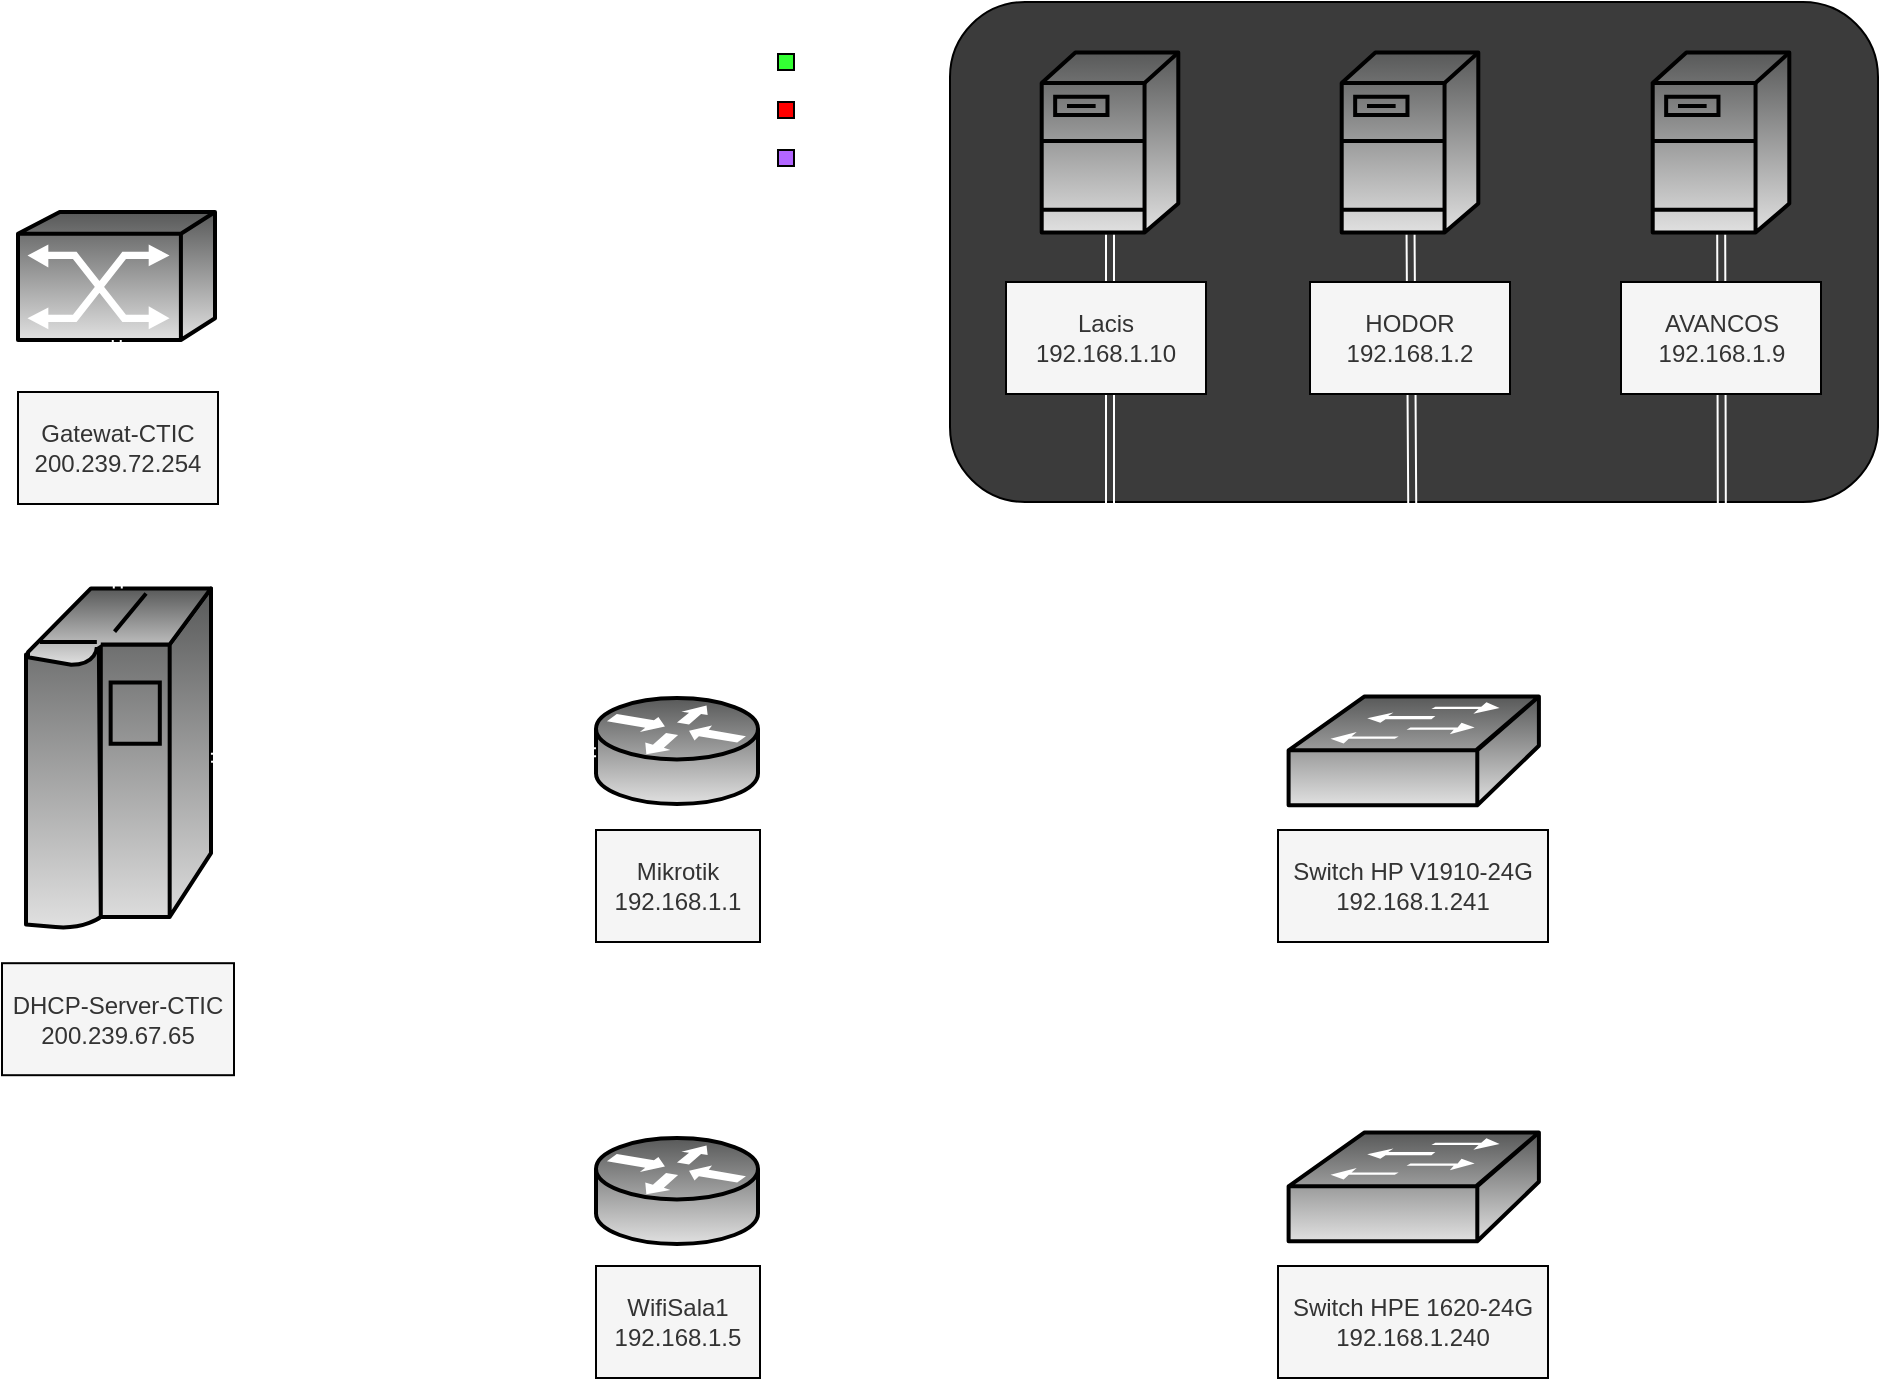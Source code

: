 <mxfile version="26.0.11">
  <diagram name="Página-1" id="QxZHuA9BTodlCsACra_R">
    <mxGraphModel dx="1386" dy="611" grid="1" gridSize="2" guides="0" tooltips="1" connect="0" arrows="0" fold="1" page="0" pageScale="1" pageWidth="827" pageHeight="1169" math="0" shadow="0">
      <root>
        <mxCell id="0" />
        <mxCell id="1" parent="0" />
        <mxCell id="b8C02gfYpQdLl2ePiPMn-4" value="" style="rounded=1;whiteSpace=wrap;html=1;fillStyle=solid;fillColor=#3B3B3B;strokeColor=#000000;" parent="1" vertex="1">
          <mxGeometry x="278" y="110" width="464" height="250" as="geometry" />
        </mxCell>
        <mxCell id="SeEwRvXVfDvZCTH5SMne-9" value="" style="endArrow=classic;startArrow=classic;html=1;rounded=0;strokeColor=#FFFFFF;shape=link;" parent="1" source="SeEwRvXVfDvZCTH5SMne-8" target="SeEwRvXVfDvZCTH5SMne-1" edge="1">
          <mxGeometry width="50" height="50" relative="1" as="geometry">
            <mxPoint x="194" y="782" as="sourcePoint" />
            <mxPoint x="244" y="732" as="targetPoint" />
          </mxGeometry>
        </mxCell>
        <mxCell id="SeEwRvXVfDvZCTH5SMne-14" value="" style="endArrow=classic;startArrow=classic;html=1;rounded=0;strokeColor=#FFFFFF;shape=link;" parent="1" source="p4GV2qHJiXl9e6osWFzK-20" target="p4GV2qHJiXl9e6osWFzK-28" edge="1">
          <mxGeometry width="50" height="50" relative="1" as="geometry">
            <mxPoint x="130" y="398" as="sourcePoint" />
            <mxPoint x="412" y="490" as="targetPoint" />
          </mxGeometry>
        </mxCell>
        <mxCell id="SeEwRvXVfDvZCTH5SMne-12" value="" style="endArrow=classic;startArrow=classic;html=1;rounded=0;exitX=0.805;exitY=0.014;exitDx=0;exitDy=0;exitPerimeter=0;strokeColor=#FFFFFF;shape=link;" parent="1" target="p4GV2qHJiXl9e6osWFzK-17" edge="1">
          <mxGeometry width="50" height="50" relative="1" as="geometry">
            <mxPoint x="528.046" y="456.992" as="sourcePoint" />
            <mxPoint x="642.839" y="225.27" as="targetPoint" />
            <Array as="points">
              <mxPoint x="528" y="400" />
              <mxPoint x="664" y="400" />
            </Array>
          </mxGeometry>
        </mxCell>
        <mxCell id="SeEwRvXVfDvZCTH5SMne-13" value="" style="endArrow=classic;startArrow=classic;html=1;rounded=0;exitX=0.341;exitY=-0.023;exitDx=0;exitDy=0;exitPerimeter=0;strokeColor=#FFFFFF;shape=link;" parent="1" target="p4GV2qHJiXl9e6osWFzK-13" edge="1">
          <mxGeometry width="50" height="50" relative="1" as="geometry">
            <mxPoint x="489.976" y="456.979" as="sourcePoint" />
            <mxPoint x="358" y="376" as="targetPoint" />
            <Array as="points">
              <mxPoint x="490" y="400" />
              <mxPoint x="358" y="400" />
            </Array>
          </mxGeometry>
        </mxCell>
        <mxCell id="SeEwRvXVfDvZCTH5SMne-10" value="" style="endArrow=classic;startArrow=classic;html=1;rounded=0;strokeColor=#FFFFFF;shape=link;" parent="1" source="p4GV2qHJiXl9e6osWFzK-28" target="p4GV2qHJiXl9e6osWFzK-5" edge="1">
          <mxGeometry width="50" height="50" relative="1" as="geometry">
            <mxPoint x="512" y="440" as="sourcePoint" />
            <mxPoint x="562" y="390" as="targetPoint" />
          </mxGeometry>
        </mxCell>
        <mxCell id="SeEwRvXVfDvZCTH5SMne-3" value="" style="endArrow=classic;startArrow=classic;html=1;rounded=0;strokeColor=#FFFFFF;shape=link;" parent="1" source="SeEwRvXVfDvZCTH5SMne-1" target="p4GV2qHJiXl9e6osWFzK-28" edge="1">
          <mxGeometry width="50" height="50" relative="1" as="geometry">
            <mxPoint x="490" y="646" as="sourcePoint" />
            <mxPoint x="540" y="596" as="targetPoint" />
          </mxGeometry>
        </mxCell>
        <mxCell id="p4GV2qHJiXl9e6osWFzK-28" value="" style="shape=mxgraph.cisco.switches.workgroup_switch;sketch=0;html=1;pointerEvents=1;dashed=0;fillColor=#585959;strokeColor=#000000;strokeWidth=2;verticalLabelPosition=bottom;verticalAlign=top;align=center;outlineConnect=0;gradientColor=#E0E0E0;fontColor=#FFFFFF;" parent="1" vertex="1">
          <mxGeometry x="447.3" y="457.23" width="125.15" height="54.4" as="geometry" />
        </mxCell>
        <mxCell id="p4GV2qHJiXl9e6osWFzK-27" value="" style="shape=mxgraph.cisco.switches.atm_switch;sketch=0;html=1;pointerEvents=1;dashed=0;fillColor=#585959;strokeColor=#000000;strokeWidth=2;verticalLabelPosition=bottom;verticalAlign=top;align=center;outlineConnect=0;gradientColor=#E0E0E0;" parent="1" vertex="1">
          <mxGeometry x="-188" y="215" width="98.5" height="64" as="geometry" />
        </mxCell>
        <mxCell id="p4GV2qHJiXl9e6osWFzK-21" value="" style="shape=mxgraph.cisco.computers_and_peripherals.ibm_mainframe;sketch=0;html=1;pointerEvents=1;dashed=0;fillColor=#585959;strokeColor=#000000;strokeWidth=2;verticalLabelPosition=bottom;verticalAlign=top;align=center;outlineConnect=0;gradientColor=#E0E0E0;" parent="1" vertex="1">
          <mxGeometry x="-184" y="403.2" width="92.5" height="170.6" as="geometry" />
        </mxCell>
        <mxCell id="p4GV2qHJiXl9e6osWFzK-17" value="" style="shape=mxgraph.cisco.servers.fileserver;html=1;pointerEvents=1;strokeWidth=2;verticalLabelPosition=bottom;verticalAlign=top;align=center;outlineConnect=0;fillColor=#585959;strokeColor=#000000;fillStyle=auto;gradientColor=#E0E0E0;perimeterSpacing=1;shadow=0;gradientDirection=south;" parent="1" vertex="1">
          <mxGeometry x="629.35" y="135.27" width="68.3" height="90" as="geometry" />
        </mxCell>
        <mxCell id="p4GV2qHJiXl9e6osWFzK-13" value="" style="shape=mxgraph.cisco.servers.fileserver;html=1;pointerEvents=1;strokeWidth=2;verticalLabelPosition=bottom;verticalAlign=top;align=center;outlineConnect=0;fillColor=#585959;strokeColor=#000000;fillStyle=auto;gradientColor=#E0E0E0;perimeterSpacing=1;shadow=0;gradientDirection=south;" parent="1" vertex="1">
          <mxGeometry x="323.85" y="135.27" width="68.3" height="90" as="geometry" />
        </mxCell>
        <mxCell id="gzpW1YzoJddCeBnZML00-3" style="rounded=0;orthogonalLoop=1;jettySize=auto;html=1;startArrow=classic;startFill=1;strokeColor=#FFFFFF;shape=link;" parent="1" source="p4GV2qHJiXl9e6osWFzK-21" target="p4GV2qHJiXl9e6osWFzK-27" edge="1">
          <mxGeometry relative="1" as="geometry">
            <mxPoint x="-137.813" y="395" as="sourcePoint" />
            <mxPoint x="-137.584" y="285" as="targetPoint" />
          </mxGeometry>
        </mxCell>
        <mxCell id="gzpW1YzoJddCeBnZML00-4" value="&lt;div&gt;Gatewat-CTIC&lt;/div&gt;200.239.72.254" style="text;html=1;align=center;verticalAlign=middle;whiteSpace=wrap;rounded=0;fillColor=#f5f5f5;fontColor=#333333;strokeColor=#000000;fillStyle=solid;shadow=0;" parent="1" vertex="1">
          <mxGeometry x="-188" y="305" width="100" height="56" as="geometry" />
        </mxCell>
        <mxCell id="gzpW1YzoJddCeBnZML00-5" value="&lt;div&gt;DHCP-Server-CTIC&lt;br&gt;&lt;/div&gt;200.239.67.65" style="text;html=1;align=center;verticalAlign=middle;whiteSpace=wrap;rounded=0;fillColor=#f5f5f5;fontColor=#333333;strokeColor=#000000;fillStyle=solid;shadow=0;" parent="1" vertex="1">
          <mxGeometry x="-196" y="590.6" width="116" height="56" as="geometry" />
        </mxCell>
        <mxCell id="gzpW1YzoJddCeBnZML00-6" value="&lt;div&gt;Mikrotik&lt;/div&gt;&lt;div&gt;192.168.1.1&lt;/div&gt;" style="text;html=1;align=center;verticalAlign=middle;whiteSpace=wrap;rounded=0;fillColor=#f5f5f5;fontColor=#333333;strokeColor=#000000;fillStyle=solid;shadow=0;" parent="1" vertex="1">
          <mxGeometry x="101" y="524" width="82" height="56" as="geometry" />
        </mxCell>
        <mxCell id="gzpW1YzoJddCeBnZML00-19" value="&lt;div&gt;Lacis&lt;br&gt;&lt;/div&gt;&lt;div&gt;192.168.1.10&lt;/div&gt;" style="text;html=1;align=center;verticalAlign=middle;whiteSpace=wrap;rounded=0;fillColor=#f5f5f5;fontColor=#333333;strokeColor=#000000;fillStyle=solid;shadow=0;" parent="1" vertex="1">
          <mxGeometry x="306" y="250" width="100" height="56" as="geometry" />
        </mxCell>
        <mxCell id="gzpW1YzoJddCeBnZML00-20" value="&lt;div&gt;HODOR&lt;br&gt;&lt;/div&gt;&lt;div&gt;192.168.1.2&lt;/div&gt;" style="text;html=1;align=center;verticalAlign=middle;whiteSpace=wrap;rounded=0;fillColor=#f5f5f5;fontColor=#333333;strokeColor=#000000;fillStyle=solid;shadow=0;" parent="1" vertex="1">
          <mxGeometry x="458" y="250" width="100" height="56" as="geometry" />
        </mxCell>
        <mxCell id="gzpW1YzoJddCeBnZML00-21" value="&lt;div&gt;AVANCOS&lt;/div&gt;&lt;div&gt;192.168.1.9&lt;br&gt;&lt;/div&gt;" style="text;html=1;align=center;verticalAlign=middle;whiteSpace=wrap;rounded=0;fillColor=#f5f5f5;fontColor=#333333;strokeColor=#000000;fillStyle=solid;shadow=0;" parent="1" vertex="1">
          <mxGeometry x="613.5" y="250" width="100" height="56" as="geometry" />
        </mxCell>
        <mxCell id="gzpW1YzoJddCeBnZML00-31" value="&lt;div&gt;Switch HP V1910-24G&lt;br&gt;&lt;/div&gt;&lt;div&gt;192.168.1.241&lt;/div&gt;" style="text;html=1;align=center;verticalAlign=middle;whiteSpace=wrap;rounded=0;fillColor=#f5f5f5;fontColor=#333333;strokeColor=#000000;fillStyle=solid;shadow=0;" parent="1" vertex="1">
          <mxGeometry x="442" y="524" width="135" height="56" as="geometry" />
        </mxCell>
        <mxCell id="p4GV2qHJiXl9e6osWFzK-5" value="" style="shape=mxgraph.cisco.servers.fileserver;html=1;pointerEvents=1;strokeWidth=2;verticalLabelPosition=bottom;verticalAlign=top;align=center;outlineConnect=0;fillColor=#585959;strokeColor=#000000;fillStyle=auto;gradientColor=#E0E0E0;perimeterSpacing=1;shadow=0;gradientDirection=south;" parent="1" vertex="1">
          <mxGeometry x="473.85" y="135.27" width="68.3" height="90" as="geometry" />
        </mxCell>
        <mxCell id="p4GV2qHJiXl9e6osWFzK-20" value="" style="shape=mxgraph.cisco.routers.router;sketch=0;html=1;pointerEvents=1;dashed=0;fillColor=#585959;strokeColor=#000000;strokeWidth=2;verticalLabelPosition=bottom;verticalAlign=top;align=center;outlineConnect=0;gradientColor=#E0E0E0;gradientDirection=south;" parent="1" vertex="1">
          <mxGeometry x="101" y="458" width="81" height="53" as="geometry" />
        </mxCell>
        <mxCell id="b8C02gfYpQdLl2ePiPMn-6" value="" style="rounded=0;whiteSpace=wrap;html=1;fillColor=#33FF33;strokeColor=default;" parent="1" vertex="1">
          <mxGeometry x="192" y="136" width="8" height="8" as="geometry" />
        </mxCell>
        <mxCell id="b8C02gfYpQdLl2ePiPMn-7" value="Server Up" style="text;html=1;align=left;verticalAlign=middle;whiteSpace=wrap;rounded=0;fontSize=8;fontStyle=1;fontColor=#FFFFFF;strokeColor=none;" parent="1" vertex="1">
          <mxGeometry x="201.3" y="126" width="83.7" height="30" as="geometry" />
        </mxCell>
        <mxCell id="b8C02gfYpQdLl2ePiPMn-8" value="" style="rounded=0;whiteSpace=wrap;html=1;fillColor=#FF0000;strokeColor=default;fillStyle=solid;gradientColor=none;" parent="1" vertex="1">
          <mxGeometry x="192" y="160" width="8" height="8" as="geometry" />
        </mxCell>
        <mxCell id="b8C02gfYpQdLl2ePiPMn-9" value="Server Down" style="text;html=1;align=left;verticalAlign=middle;whiteSpace=wrap;rounded=0;fontSize=8;fontStyle=1;fontColor=#FFFFFF;" parent="1" vertex="1">
          <mxGeometry x="201.3" y="150" width="83.7" height="30" as="geometry" />
        </mxCell>
        <mxCell id="BjdbWazUXjx8ErtOSyGp-1" value="" style="rounded=0;whiteSpace=wrap;html=1;fillColor=#B266FF;strokeColor=default;" parent="1" vertex="1">
          <mxGeometry x="192" y="184" width="8" height="8" as="geometry" />
        </mxCell>
        <mxCell id="BjdbWazUXjx8ErtOSyGp-2" value="No Data" style="text;html=1;align=left;verticalAlign=middle;whiteSpace=wrap;rounded=0;fontSize=8;fontStyle=1;fontColor=#FFFFFF;strokeColor=none;" parent="1" vertex="1">
          <mxGeometry x="201.3" y="174" width="83.7" height="30" as="geometry" />
        </mxCell>
        <mxCell id="SeEwRvXVfDvZCTH5SMne-1" value="" style="shape=mxgraph.cisco.switches.workgroup_switch;sketch=0;html=1;pointerEvents=1;dashed=0;fillColor=#585959;strokeColor=#000000;strokeWidth=2;verticalLabelPosition=bottom;verticalAlign=top;align=center;outlineConnect=0;gradientColor=#E0E0E0;fontColor=#FFFFFF;" parent="1" vertex="1">
          <mxGeometry x="447.3" y="675.23" width="125.15" height="54.4" as="geometry" />
        </mxCell>
        <mxCell id="SeEwRvXVfDvZCTH5SMne-2" value="&lt;div&gt;Switch HPE 1620-24G&lt;/div&gt;&lt;div&gt;192.168.1.240&lt;/div&gt;" style="text;html=1;align=center;verticalAlign=middle;whiteSpace=wrap;rounded=0;fillColor=#f5f5f5;fontColor=#333333;strokeColor=#000000;fillStyle=solid;shadow=0;" parent="1" vertex="1">
          <mxGeometry x="442" y="742" width="135" height="56" as="geometry" />
        </mxCell>
        <mxCell id="SeEwRvXVfDvZCTH5SMne-4" value="" style="endArrow=classic;startArrow=classic;html=1;rounded=0;strokeColor=#FFFFFF;shape=link;" parent="1" source="p4GV2qHJiXl9e6osWFzK-21" target="p4GV2qHJiXl9e6osWFzK-20" edge="1">
          <mxGeometry width="50" height="50" relative="1" as="geometry">
            <mxPoint x="-46" y="492" as="sourcePoint" />
            <mxPoint x="64" y="492" as="targetPoint" />
          </mxGeometry>
        </mxCell>
        <mxCell id="SeEwRvXVfDvZCTH5SMne-7" value="&lt;div&gt;WifiSala1&lt;br&gt;&lt;/div&gt;&lt;div&gt;192.168.1.5&lt;/div&gt;" style="text;html=1;align=center;verticalAlign=middle;whiteSpace=wrap;rounded=0;fillColor=#f5f5f5;fontColor=#333333;strokeColor=#000000;fillStyle=solid;shadow=0;" parent="1" vertex="1">
          <mxGeometry x="101" y="742" width="82" height="56" as="geometry" />
        </mxCell>
        <mxCell id="SeEwRvXVfDvZCTH5SMne-8" value="" style="shape=mxgraph.cisco.routers.router;sketch=0;html=1;pointerEvents=1;dashed=0;fillColor=#585959;strokeColor=#000000;strokeWidth=2;verticalLabelPosition=bottom;verticalAlign=top;align=center;outlineConnect=0;gradientColor=#E0E0E0;gradientDirection=south;" parent="1" vertex="1">
          <mxGeometry x="101" y="678" width="81" height="53" as="geometry" />
        </mxCell>
      </root>
    </mxGraphModel>
  </diagram>
</mxfile>
